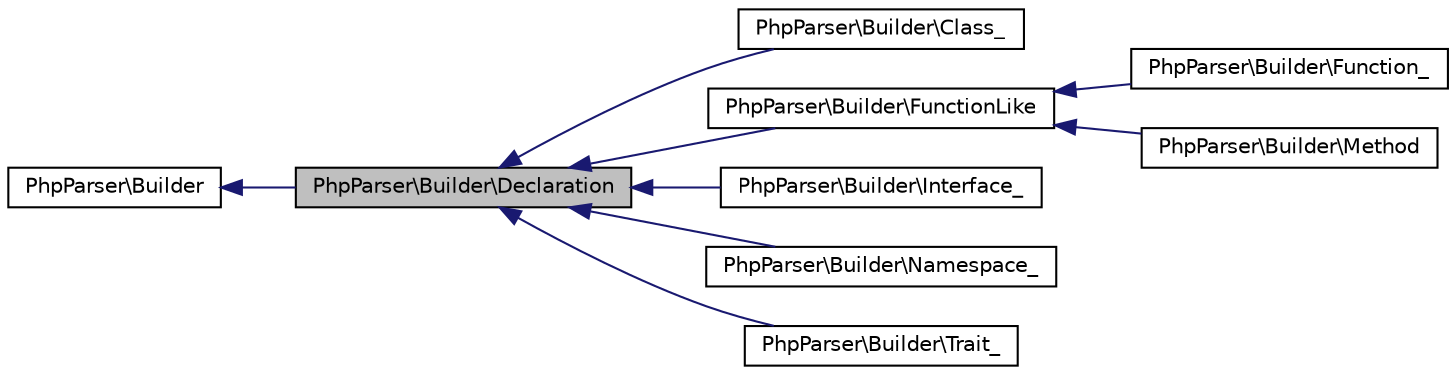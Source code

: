digraph "PhpParser\Builder\Declaration"
{
  edge [fontname="Helvetica",fontsize="10",labelfontname="Helvetica",labelfontsize="10"];
  node [fontname="Helvetica",fontsize="10",shape=record];
  rankdir="LR";
  Node0 [label="PhpParser\\Builder\\Declaration",height=0.2,width=0.4,color="black", fillcolor="grey75", style="filled", fontcolor="black"];
  Node1 -> Node0 [dir="back",color="midnightblue",fontsize="10",style="solid",fontname="Helvetica"];
  Node1 [label="PhpParser\\Builder",height=0.2,width=0.4,color="black", fillcolor="white", style="filled",URL="$interfacePhpParser_1_1Builder.html"];
  Node0 -> Node2 [dir="back",color="midnightblue",fontsize="10",style="solid",fontname="Helvetica"];
  Node2 [label="PhpParser\\Builder\\Class_",height=0.2,width=0.4,color="black", fillcolor="white", style="filled",URL="$classPhpParser_1_1Builder_1_1Class__.html"];
  Node0 -> Node3 [dir="back",color="midnightblue",fontsize="10",style="solid",fontname="Helvetica"];
  Node3 [label="PhpParser\\Builder\\FunctionLike",height=0.2,width=0.4,color="black", fillcolor="white", style="filled",URL="$classPhpParser_1_1Builder_1_1FunctionLike.html"];
  Node3 -> Node4 [dir="back",color="midnightblue",fontsize="10",style="solid",fontname="Helvetica"];
  Node4 [label="PhpParser\\Builder\\Function_",height=0.2,width=0.4,color="black", fillcolor="white", style="filled",URL="$classPhpParser_1_1Builder_1_1Function__.html"];
  Node3 -> Node5 [dir="back",color="midnightblue",fontsize="10",style="solid",fontname="Helvetica"];
  Node5 [label="PhpParser\\Builder\\Method",height=0.2,width=0.4,color="black", fillcolor="white", style="filled",URL="$classPhpParser_1_1Builder_1_1Method.html"];
  Node0 -> Node6 [dir="back",color="midnightblue",fontsize="10",style="solid",fontname="Helvetica"];
  Node6 [label="PhpParser\\Builder\\Interface_",height=0.2,width=0.4,color="black", fillcolor="white", style="filled",URL="$classPhpParser_1_1Builder_1_1Interface__.html"];
  Node0 -> Node7 [dir="back",color="midnightblue",fontsize="10",style="solid",fontname="Helvetica"];
  Node7 [label="PhpParser\\Builder\\Namespace_",height=0.2,width=0.4,color="black", fillcolor="white", style="filled",URL="$classPhpParser_1_1Builder_1_1Namespace__.html"];
  Node0 -> Node8 [dir="back",color="midnightblue",fontsize="10",style="solid",fontname="Helvetica"];
  Node8 [label="PhpParser\\Builder\\Trait_",height=0.2,width=0.4,color="black", fillcolor="white", style="filled",URL="$classPhpParser_1_1Builder_1_1Trait__.html"];
}
